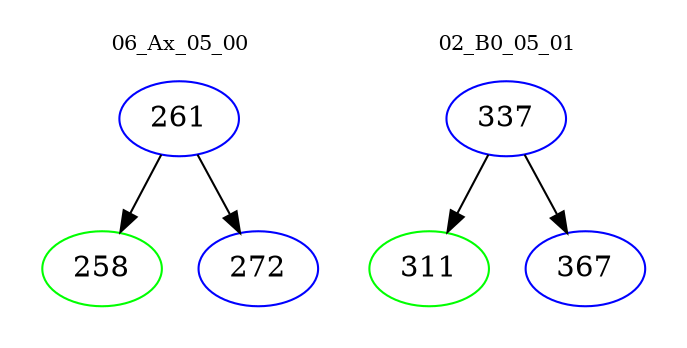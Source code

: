 digraph{
subgraph cluster_0 {
color = white
label = "06_Ax_05_00";
fontsize=10;
T0_261 [label="261", color="blue"]
T0_261 -> T0_258 [color="black"]
T0_258 [label="258", color="green"]
T0_261 -> T0_272 [color="black"]
T0_272 [label="272", color="blue"]
}
subgraph cluster_1 {
color = white
label = "02_B0_05_01";
fontsize=10;
T1_337 [label="337", color="blue"]
T1_337 -> T1_311 [color="black"]
T1_311 [label="311", color="green"]
T1_337 -> T1_367 [color="black"]
T1_367 [label="367", color="blue"]
}
}
